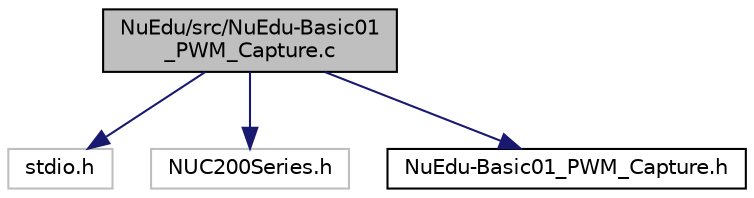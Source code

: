 digraph "NuEdu/src/NuEdu-Basic01_PWM_Capture.c"
{
 // LATEX_PDF_SIZE
  edge [fontname="Helvetica",fontsize="10",labelfontname="Helvetica",labelfontsize="10"];
  node [fontname="Helvetica",fontsize="10",shape=record];
  Node1 [label="NuEdu/src/NuEdu-Basic01\l_PWM_Capture.c",height=0.2,width=0.4,color="black", fillcolor="grey75", style="filled", fontcolor="black",tooltip="NuEdu-Basic01_PWM_Capture driver source file for NuEdu-SDK-Nano130."];
  Node1 -> Node2 [color="midnightblue",fontsize="10",style="solid",fontname="Helvetica"];
  Node2 [label="stdio.h",height=0.2,width=0.4,color="grey75", fillcolor="white", style="filled",tooltip=" "];
  Node1 -> Node3 [color="midnightblue",fontsize="10",style="solid",fontname="Helvetica"];
  Node3 [label="NUC200Series.h",height=0.2,width=0.4,color="grey75", fillcolor="white", style="filled",tooltip=" "];
  Node1 -> Node4 [color="midnightblue",fontsize="10",style="solid",fontname="Helvetica"];
  Node4 [label="NuEdu-Basic01_PWM_Capture.h",height=0.2,width=0.4,color="black", fillcolor="white", style="filled",URL="$d9/de3/_nu_edu-_basic01___p_w_m___capture_8h.html",tooltip="Nano100 series PWM and Capture driver header file."];
}
